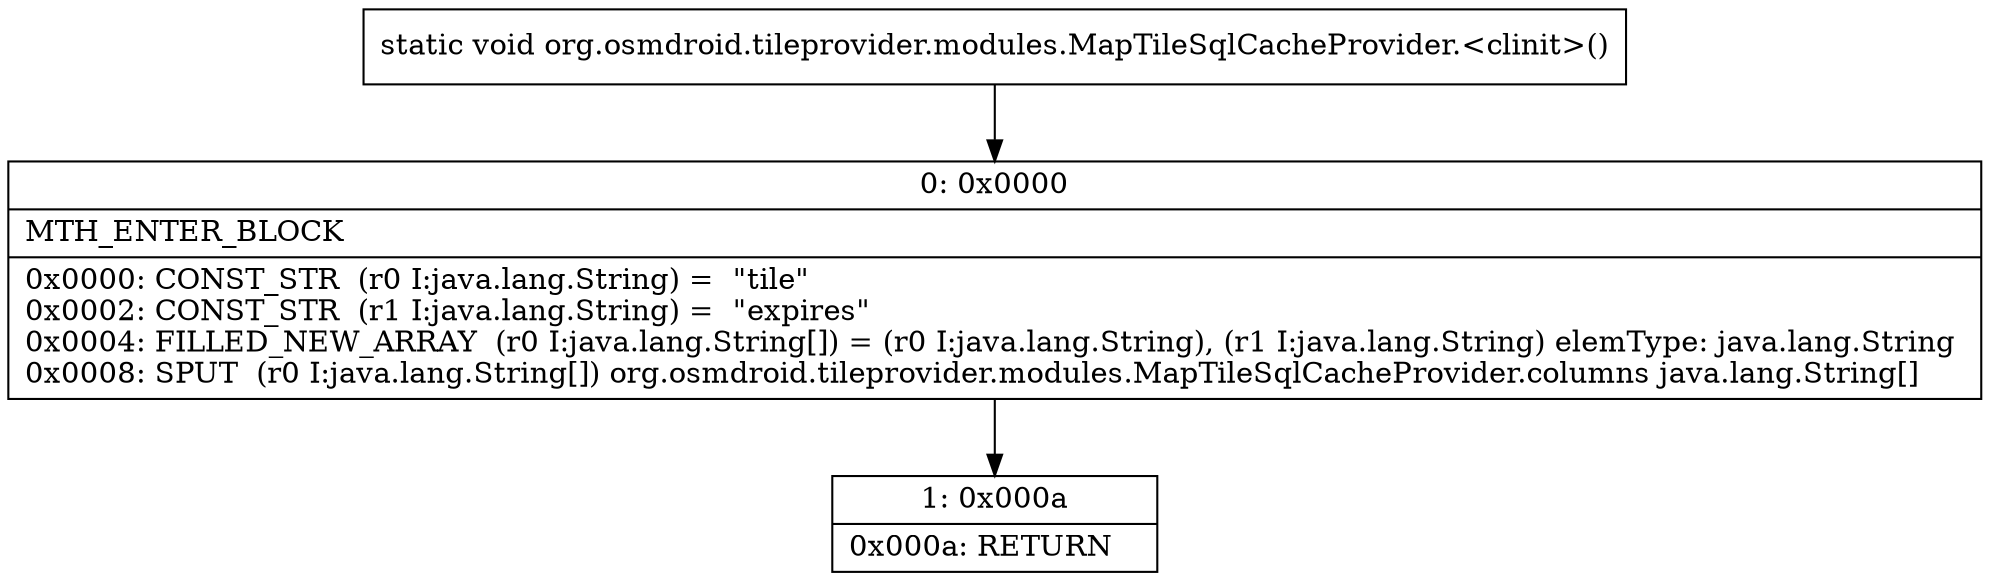 digraph "CFG fororg.osmdroid.tileprovider.modules.MapTileSqlCacheProvider.\<clinit\>()V" {
Node_0 [shape=record,label="{0\:\ 0x0000|MTH_ENTER_BLOCK\l|0x0000: CONST_STR  (r0 I:java.lang.String) =  \"tile\" \l0x0002: CONST_STR  (r1 I:java.lang.String) =  \"expires\" \l0x0004: FILLED_NEW_ARRAY  (r0 I:java.lang.String[]) = (r0 I:java.lang.String), (r1 I:java.lang.String) elemType: java.lang.String \l0x0008: SPUT  (r0 I:java.lang.String[]) org.osmdroid.tileprovider.modules.MapTileSqlCacheProvider.columns java.lang.String[] \l}"];
Node_1 [shape=record,label="{1\:\ 0x000a|0x000a: RETURN   \l}"];
MethodNode[shape=record,label="{static void org.osmdroid.tileprovider.modules.MapTileSqlCacheProvider.\<clinit\>() }"];
MethodNode -> Node_0;
Node_0 -> Node_1;
}

